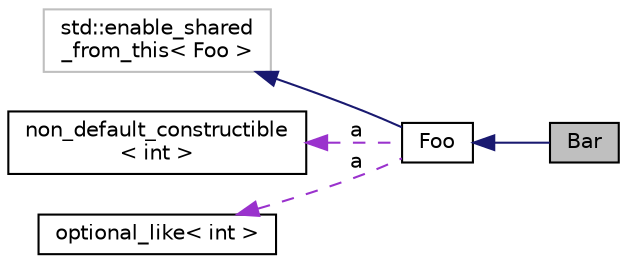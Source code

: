 digraph "Bar"
{
  edge [fontname="Helvetica",fontsize="10",labelfontname="Helvetica",labelfontsize="10"];
  node [fontname="Helvetica",fontsize="10",shape=record];
  rankdir="LR";
  Node3 [label="Bar",height=0.2,width=0.4,color="black", fillcolor="grey75", style="filled", fontcolor="black"];
  Node4 -> Node3 [dir="back",color="midnightblue",fontsize="10",style="solid"];
  Node4 [label="Foo",height=0.2,width=0.4,color="black", fillcolor="white", style="filled",URL="$struct_foo.html"];
  Node5 -> Node4 [dir="back",color="midnightblue",fontsize="10",style="solid"];
  Node5 [label="std::enable_shared\l_from_this\< Foo \>",height=0.2,width=0.4,color="grey75", fillcolor="white", style="filled"];
  Node6 -> Node4 [dir="back",color="darkorchid3",fontsize="10",style="dashed",label=" a" ];
  Node6 [label="non_default_constructible\l\< int \>",height=0.2,width=0.4,color="black", fillcolor="white", style="filled",URL="$structnon__default__constructible.html"];
  Node7 -> Node4 [dir="back",color="darkorchid3",fontsize="10",style="dashed",label=" a" ];
  Node7 [label="optional_like\< int \>",height=0.2,width=0.4,color="black", fillcolor="white", style="filled",URL="$structoptional__like.html"];
}
